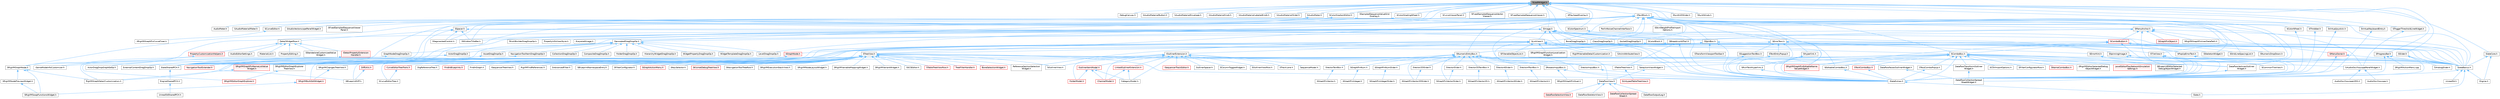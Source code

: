 digraph "SLeafWidget.h"
{
 // INTERACTIVE_SVG=YES
 // LATEX_PDF_SIZE
  bgcolor="transparent";
  edge [fontname=Helvetica,fontsize=10,labelfontname=Helvetica,labelfontsize=10];
  node [fontname=Helvetica,fontsize=10,shape=box,height=0.2,width=0.4];
  Node1 [id="Node000001",label="SLeafWidget.h",height=0.2,width=0.4,color="gray40", fillcolor="grey60", style="filled", fontcolor="black",tooltip=" "];
  Node1 -> Node2 [id="edge1_Node000001_Node000002",dir="back",color="steelblue1",style="solid",tooltip=" "];
  Node2 [id="Node000002",label="DebugCanvas.h",height=0.2,width=0.4,color="grey40", fillcolor="white", style="filled",URL="$df/d5a/DebugCanvas_8h.html",tooltip=" "];
  Node1 -> Node3 [id="edge2_Node000001_Node000003",dir="back",color="steelblue1",style="solid",tooltip=" "];
  Node3 [id="Node000003",label="SAudioMaterialButton.h",height=0.2,width=0.4,color="grey40", fillcolor="white", style="filled",URL="$d5/df6/SAudioMaterialButton_8h.html",tooltip=" "];
  Node1 -> Node4 [id="edge3_Node000001_Node000004",dir="back",color="steelblue1",style="solid",tooltip=" "];
  Node4 [id="Node000004",label="SAudioMaterialEnvelope.h",height=0.2,width=0.4,color="grey40", fillcolor="white", style="filled",URL="$d5/d2b/SAudioMaterialEnvelope_8h.html",tooltip=" "];
  Node1 -> Node5 [id="edge4_Node000001_Node000005",dir="back",color="steelblue1",style="solid",tooltip=" "];
  Node5 [id="Node000005",label="SAudioMaterialKnob.h",height=0.2,width=0.4,color="grey40", fillcolor="white", style="filled",URL="$d5/d68/SAudioMaterialKnob_8h.html",tooltip=" "];
  Node1 -> Node6 [id="edge5_Node000001_Node000006",dir="back",color="steelblue1",style="solid",tooltip=" "];
  Node6 [id="Node000006",label="SAudioMaterialLabeledKnob.h",height=0.2,width=0.4,color="grey40", fillcolor="white", style="filled",URL="$de/d2d/SAudioMaterialLabeledKnob_8h.html",tooltip=" "];
  Node1 -> Node7 [id="edge6_Node000001_Node000007",dir="back",color="steelblue1",style="solid",tooltip=" "];
  Node7 [id="Node000007",label="SAudioMaterialSlider.h",height=0.2,width=0.4,color="grey40", fillcolor="white", style="filled",URL="$d1/d37/SAudioMaterialSlider_8h.html",tooltip=" "];
  Node1 -> Node8 [id="edge7_Node000001_Node000008",dir="back",color="steelblue1",style="solid",tooltip=" "];
  Node8 [id="Node000008",label="SAudioMeter.h",height=0.2,width=0.4,color="grey40", fillcolor="white", style="filled",URL="$d5/d48/SAudioMeter_8h.html",tooltip=" "];
  Node8 -> Node9 [id="edge8_Node000008_Node000009",dir="back",color="steelblue1",style="solid",tooltip=" "];
  Node9 [id="Node000009",label="AudioMeter.h",height=0.2,width=0.4,color="grey40", fillcolor="white", style="filled",URL="$de/db0/AudioMeter_8h.html",tooltip=" "];
  Node8 -> Node10 [id="edge9_Node000008_Node000010",dir="back",color="steelblue1",style="solid",tooltip=" "];
  Node10 [id="Node000010",label="SAudioMaterialMeter.h",height=0.2,width=0.4,color="grey40", fillcolor="white", style="filled",URL="$d9/da6/SAudioMaterialMeter_8h.html",tooltip=" "];
  Node1 -> Node11 [id="edge10_Node000001_Node000011",dir="back",color="steelblue1",style="solid",tooltip=" "];
  Node11 [id="Node000011",label="SColorBlock.h",height=0.2,width=0.4,color="grey40", fillcolor="white", style="filled",URL="$da/d3e/SColorBlock_8h.html",tooltip=" "];
  Node11 -> Node12 [id="edge11_Node000011_Node000012",dir="back",color="steelblue1",style="solid",tooltip=" "];
  Node12 [id="Node000012",label="RigVMGraphDetailCustomization.h",height=0.2,width=0.4,color="grey40", fillcolor="white", style="filled",URL="$da/d8c/RigVMGraphDetailCustomization_8h.html",tooltip=" "];
  Node11 -> Node13 [id="edge12_Node000011_Node000013",dir="back",color="steelblue1",style="solid",tooltip=" "];
  Node13 [id="Node000013",label="SNumericEntryBox.h",height=0.2,width=0.4,color="grey40", fillcolor="white", style="filled",URL="$d8/d1a/SNumericEntryBox_8h.html",tooltip=" "];
  Node13 -> Node14 [id="edge13_Node000013_Node000014",dir="back",color="steelblue1",style="solid",tooltip=" "];
  Node14 [id="Node000014",label="SGraphPinNum.h",height=0.2,width=0.4,color="grey40", fillcolor="white", style="filled",URL="$d7/da4/SGraphPinNum_8h.html",tooltip=" "];
  Node14 -> Node15 [id="edge14_Node000014_Node000015",dir="back",color="steelblue1",style="solid",tooltip=" "];
  Node15 [id="Node000015",label="SGraphPinInteger.h",height=0.2,width=0.4,color="grey40", fillcolor="white", style="filled",URL="$df/d54/SGraphPinInteger_8h.html",tooltip=" "];
  Node13 -> Node16 [id="edge15_Node000013_Node000016",dir="back",color="steelblue1",style="solid",tooltip=" "];
  Node16 [id="Node000016",label="SGraphPinNumSlider.h",height=0.2,width=0.4,color="grey40", fillcolor="white", style="filled",URL="$d5/d00/SGraphPinNumSlider_8h.html",tooltip=" "];
  Node16 -> Node17 [id="edge16_Node000016_Node000017",dir="back",color="steelblue1",style="solid",tooltip=" "];
  Node17 [id="Node000017",label="SGraphPinIntegerSlider.h",height=0.2,width=0.4,color="grey40", fillcolor="white", style="filled",URL="$da/d60/SGraphPinIntegerSlider_8h.html",tooltip=" "];
  Node13 -> Node18 [id="edge17_Node000013_Node000018",dir="back",color="steelblue1",style="solid",tooltip=" "];
  Node18 [id="Node000018",label="SGraphPinVector2DSlider.h",height=0.2,width=0.4,color="grey40", fillcolor="white", style="filled",URL="$d7/d05/SGraphPinVector2DSlider_8h.html",tooltip=" "];
  Node13 -> Node19 [id="edge18_Node000013_Node000019",dir="back",color="steelblue1",style="solid",tooltip=" "];
  Node19 [id="Node000019",label="SGraphPinVectorSlider.h",height=0.2,width=0.4,color="grey40", fillcolor="white", style="filled",URL="$dc/d38/SGraphPinVectorSlider_8h.html",tooltip=" "];
  Node13 -> Node20 [id="edge19_Node000013_Node000020",dir="back",color="steelblue1",style="solid",tooltip=" "];
  Node20 [id="Node000020",label="SRotatorInputBox.h",height=0.2,width=0.4,color="grey40", fillcolor="white", style="filled",URL="$de/dd2/SRotatorInputBox_8h.html",tooltip=" "];
  Node20 -> Node21 [id="edge20_Node000020_Node000021",dir="back",color="steelblue1",style="solid",tooltip=" "];
  Node21 [id="Node000021",label="SRigVMGraphPinQuat.h",height=0.2,width=0.4,color="grey40", fillcolor="white", style="filled",URL="$de/dda/SRigVMGraphPinQuat_8h.html",tooltip=" "];
  Node20 -> Node22 [id="edge21_Node000020_Node000022",dir="back",color="steelblue1",style="solid",tooltip=" "];
  Node22 [id="Node000022",label="SlateExtras.h",height=0.2,width=0.4,color="grey40", fillcolor="white", style="filled",URL="$d8/dec/SlateExtras_8h.html",tooltip=" "];
  Node22 -> Node23 [id="edge22_Node000022_Node000023",dir="back",color="steelblue1",style="solid",tooltip=" "];
  Node23 [id="Node000023",label="Slate.h",height=0.2,width=0.4,color="grey40", fillcolor="white", style="filled",URL="$d2/dc0/Slate_8h.html",tooltip=" "];
  Node13 -> Node24 [id="edge23_Node000013_Node000024",dir="back",color="steelblue1",style="solid",tooltip=" "];
  Node24 [id="Node000024",label="SVector2DSlider.h",height=0.2,width=0.4,color="grey40", fillcolor="white", style="filled",URL="$de/d67/SVector2DSlider_8h.html",tooltip=" "];
  Node24 -> Node18 [id="edge24_Node000024_Node000018",dir="back",color="steelblue1",style="solid",tooltip=" "];
  Node13 -> Node25 [id="edge25_Node000013_Node000025",dir="back",color="steelblue1",style="solid",tooltip=" "];
  Node25 [id="Node000025",label="SVector2DTextBox.h",height=0.2,width=0.4,color="grey40", fillcolor="white", style="filled",URL="$d6/d71/SVector2DTextBox_8h.html",tooltip=" "];
  Node25 -> Node26 [id="edge26_Node000025_Node000026",dir="back",color="steelblue1",style="solid",tooltip=" "];
  Node26 [id="Node000026",label="SGraphPinVector2D.h",height=0.2,width=0.4,color="grey40", fillcolor="white", style="filled",URL="$d7/d67/SGraphPinVector2D_8h.html",tooltip=" "];
  Node13 -> Node27 [id="edge27_Node000013_Node000027",dir="back",color="steelblue1",style="solid",tooltip=" "];
  Node27 [id="Node000027",label="SVector4Slider.h",height=0.2,width=0.4,color="grey40", fillcolor="white", style="filled",URL="$d4/dec/SVector4Slider_8h.html",tooltip=" "];
  Node27 -> Node28 [id="edge28_Node000027_Node000028",dir="back",color="steelblue1",style="solid",tooltip=" "];
  Node28 [id="Node000028",label="SGraphPinVector4Slider.h",height=0.2,width=0.4,color="grey40", fillcolor="white", style="filled",URL="$d9/db8/SGraphPinVector4Slider_8h.html",tooltip=" "];
  Node13 -> Node29 [id="edge29_Node000013_Node000029",dir="back",color="steelblue1",style="solid",tooltip=" "];
  Node29 [id="Node000029",label="SVector4TextBox.h",height=0.2,width=0.4,color="grey40", fillcolor="white", style="filled",URL="$dd/da4/SVector4TextBox_8h.html",tooltip=" "];
  Node29 -> Node30 [id="edge30_Node000029_Node000030",dir="back",color="steelblue1",style="solid",tooltip=" "];
  Node30 [id="Node000030",label="SGraphPinVector4.h",height=0.2,width=0.4,color="grey40", fillcolor="white", style="filled",URL="$d4/d94/SGraphPinVector4_8h.html",tooltip=" "];
  Node13 -> Node31 [id="edge31_Node000013_Node000031",dir="back",color="steelblue1",style="solid",tooltip=" "];
  Node31 [id="Node000031",label="SVectorInputBox.h",height=0.2,width=0.4,color="grey40", fillcolor="white", style="filled",URL="$df/d44/SVectorInputBox_8h.html",tooltip=" "];
  Node31 -> Node22 [id="edge32_Node000031_Node000022",dir="back",color="steelblue1",style="solid",tooltip=" "];
  Node13 -> Node32 [id="edge33_Node000013_Node000032",dir="back",color="steelblue1",style="solid",tooltip=" "];
  Node32 [id="Node000032",label="SVectorSlider.h",height=0.2,width=0.4,color="grey40", fillcolor="white", style="filled",URL="$d2/db5/SVectorSlider_8h.html",tooltip=" "];
  Node32 -> Node19 [id="edge34_Node000032_Node000019",dir="back",color="steelblue1",style="solid",tooltip=" "];
  Node13 -> Node33 [id="edge35_Node000013_Node000033",dir="back",color="steelblue1",style="solid",tooltip=" "];
  Node33 [id="Node000033",label="SVectorTextBox.h",height=0.2,width=0.4,color="grey40", fillcolor="white", style="filled",URL="$df/db8/SVectorTextBox_8h.html",tooltip=" "];
  Node33 -> Node34 [id="edge36_Node000033_Node000034",dir="back",color="steelblue1",style="solid",tooltip=" "];
  Node34 [id="Node000034",label="SGraphPinVector.h",height=0.2,width=0.4,color="grey40", fillcolor="white", style="filled",URL="$d8/de7/SGraphPinVector_8h.html",tooltip=" "];
  Node13 -> Node22 [id="edge37_Node000013_Node000022",dir="back",color="steelblue1",style="solid",tooltip=" "];
  Node11 -> Node35 [id="edge38_Node000011_Node000035",dir="back",color="steelblue1",style="solid",tooltip=" "];
  Node35 [id="Node000035",label="SlateBasics.h",height=0.2,width=0.4,color="grey40", fillcolor="white", style="filled",URL="$da/d2f/SlateBasics_8h.html",tooltip=" "];
  Node35 -> Node36 [id="edge39_Node000035_Node000036",dir="back",color="steelblue1",style="solid",tooltip=" "];
  Node36 [id="Node000036",label="Engine.h",height=0.2,width=0.4,color="grey40", fillcolor="white", style="filled",URL="$d1/d34/Public_2Engine_8h.html",tooltip=" "];
  Node35 -> Node23 [id="edge40_Node000035_Node000023",dir="back",color="steelblue1",style="solid",tooltip=" "];
  Node35 -> Node22 [id="edge41_Node000035_Node000022",dir="back",color="steelblue1",style="solid",tooltip=" "];
  Node35 -> Node37 [id="edge42_Node000035_Node000037",dir="back",color="steelblue1",style="solid",tooltip=" "];
  Node37 [id="Node000037",label="UnrealEd.h",height=0.2,width=0.4,color="grey40", fillcolor="white", style="filled",URL="$d2/d5f/UnrealEd_8h.html",tooltip=" "];
  Node11 -> Node22 [id="edge43_Node000011_Node000022",dir="back",color="steelblue1",style="solid",tooltip=" "];
  Node1 -> Node38 [id="edge44_Node000001_Node000038",dir="back",color="steelblue1",style="solid",tooltip=" "];
  Node38 [id="Node000038",label="SColorGradientEditor.h",height=0.2,width=0.4,color="grey40", fillcolor="white", style="filled",URL="$d3/d99/SColorGradientEditor_8h.html",tooltip=" "];
  Node38 -> Node39 [id="edge45_Node000038_Node000039",dir="back",color="steelblue1",style="solid",tooltip=" "];
  Node39 [id="Node000039",label="SCurveEditor.h",height=0.2,width=0.4,color="grey40", fillcolor="white", style="filled",URL="$db/d9a/SCurveEditor_8h.html",tooltip=" "];
  Node39 -> Node40 [id="edge46_Node000039_Node000040",dir="back",color="steelblue1",style="solid",tooltip=" "];
  Node40 [id="Node000040",label="SRigVMGraphPinCurveFloat.h",height=0.2,width=0.4,color="grey40", fillcolor="white", style="filled",URL="$d3/d13/SRigVMGraphPinCurveFloat_8h.html",tooltip=" "];
  Node1 -> Node41 [id="edge47_Node000001_Node000041",dir="back",color="steelblue1",style="solid",tooltip=" "];
  Node41 [id="Node000041",label="SColorGradingWheel.h",height=0.2,width=0.4,color="grey40", fillcolor="white", style="filled",URL="$da/d87/SColorGradingWheel_8h.html",tooltip=" "];
  Node1 -> Node42 [id="edge48_Node000001_Node000042",dir="back",color="steelblue1",style="solid",tooltip=" "];
  Node42 [id="Node000042",label="SColorSpectrum.h",height=0.2,width=0.4,color="grey40", fillcolor="white", style="filled",URL="$d7/db4/SColorSpectrum_8h.html",tooltip=" "];
  Node42 -> Node22 [id="edge49_Node000042_Node000022",dir="back",color="steelblue1",style="solid",tooltip=" "];
  Node1 -> Node43 [id="edge50_Node000001_Node000043",dir="back",color="steelblue1",style="solid",tooltip=" "];
  Node43 [id="Node000043",label="SColorWheel.h",height=0.2,width=0.4,color="grey40", fillcolor="white", style="filled",URL="$df/de7/SColorWheel_8h.html",tooltip=" "];
  Node43 -> Node22 [id="edge51_Node000043_Node000022",dir="back",color="steelblue1",style="solid",tooltip=" "];
  Node1 -> Node44 [id="edge52_Node000001_Node000044",dir="back",color="steelblue1",style="solid",tooltip=" "];
  Node44 [id="Node000044",label="SCurveViewerPanel.h",height=0.2,width=0.4,color="grey40", fillcolor="white", style="filled",URL="$de/d3b/SCurveViewerPanel_8h.html",tooltip=" "];
  Node1 -> Node45 [id="edge53_Node000001_Node000045",dir="back",color="steelblue1",style="solid",tooltip=" "];
  Node45 [id="Node000045",label="SFixedSampledSequenceVector\lViewer.h",height=0.2,width=0.4,color="grey40", fillcolor="white", style="filled",URL="$db/df9/SFixedSampledSequenceVectorViewer_8h.html",tooltip=" "];
  Node1 -> Node46 [id="edge54_Node000001_Node000046",dir="back",color="steelblue1",style="solid",tooltip=" "];
  Node46 [id="Node000046",label="SFixedSampledSequenceViewer.h",height=0.2,width=0.4,color="grey40", fillcolor="white", style="filled",URL="$dd/d77/SFixedSampledSequenceViewer_8h.html",tooltip=" "];
  Node1 -> Node47 [id="edge55_Node000001_Node000047",dir="back",color="steelblue1",style="solid",tooltip=" "];
  Node47 [id="Node000047",label="SImage.h",height=0.2,width=0.4,color="grey40", fillcolor="white", style="filled",URL="$d9/dbd/SImage_8h.html",tooltip=" "];
  Node47 -> Node48 [id="edge56_Node000047_Node000048",dir="back",color="steelblue1",style="solid",tooltip=" "];
  Node48 [id="Node000048",label="BoneDragDropOp.h",height=0.2,width=0.4,color="grey40", fillcolor="white", style="filled",URL="$d9/dba/BoneDragDropOp_8h.html",tooltip=" "];
  Node47 -> Node49 [id="edge57_Node000047_Node000049",dir="back",color="steelblue1",style="solid",tooltip=" "];
  Node49 [id="Node000049",label="BrushBuilderDragDropOp.h",height=0.2,width=0.4,color="grey40", fillcolor="white", style="filled",URL="$d9/d56/BrushBuilderDragDropOp_8h.html",tooltip=" "];
  Node47 -> Node50 [id="edge58_Node000047_Node000050",dir="back",color="steelblue1",style="solid",tooltip=" "];
  Node50 [id="Node000050",label="ClassDragDropOp.h",height=0.2,width=0.4,color="grey40", fillcolor="white", style="filled",URL="$d5/d37/ClassDragDropOp_8h.html",tooltip=" "];
  Node47 -> Node51 [id="edge59_Node000047_Node000051",dir="back",color="steelblue1",style="solid",tooltip=" "];
  Node51 [id="Node000051",label="DecoratedDragDropOp.h",height=0.2,width=0.4,color="grey40", fillcolor="white", style="filled",URL="$d6/d6a/DecoratedDragDropOp_8h.html",tooltip=" "];
  Node51 -> Node52 [id="edge60_Node000051_Node000052",dir="back",color="steelblue1",style="solid",tooltip=" "];
  Node52 [id="Node000052",label="ActorDragDropOp.h",height=0.2,width=0.4,color="grey40", fillcolor="white", style="filled",URL="$dd/d1a/ActorDragDropOp_8h.html",tooltip=" "];
  Node52 -> Node53 [id="edge61_Node000052_Node000053",dir="back",color="steelblue1",style="solid",tooltip=" "];
  Node53 [id="Node000053",label="ActorDragDropGraphEdOp.h",height=0.2,width=0.4,color="grey40", fillcolor="white", style="filled",URL="$d0/d9b/ActorDragDropGraphEdOp_8h.html",tooltip=" "];
  Node51 -> Node54 [id="edge62_Node000051_Node000054",dir="back",color="steelblue1",style="solid",tooltip=" "];
  Node54 [id="Node000054",label="AssetDragDropOp.h",height=0.2,width=0.4,color="grey40", fillcolor="white", style="filled",URL="$df/dda/AssetDragDropOp_8h.html",tooltip=" "];
  Node54 -> Node55 [id="edge63_Node000054_Node000055",dir="back",color="steelblue1",style="solid",tooltip=" "];
  Node55 [id="Node000055",label="ExternalContentDragDropOp.h",height=0.2,width=0.4,color="grey40", fillcolor="white", style="filled",URL="$d8/de9/ExternalContentDragDropOp_8h.html",tooltip=" "];
  Node51 -> Node56 [id="edge64_Node000051_Node000056",dir="back",color="steelblue1",style="solid",tooltip=" "];
  Node56 [id="Node000056",label="CollectionDragDropOp.h",height=0.2,width=0.4,color="grey40", fillcolor="white", style="filled",URL="$d6/d23/CollectionDragDropOp_8h.html",tooltip=" "];
  Node51 -> Node57 [id="edge65_Node000051_Node000057",dir="back",color="steelblue1",style="solid",tooltip=" "];
  Node57 [id="Node000057",label="CompositeDragDropOp.h",height=0.2,width=0.4,color="grey40", fillcolor="white", style="filled",URL="$dd/d84/CompositeDragDropOp_8h.html",tooltip=" "];
  Node51 -> Node58 [id="edge66_Node000051_Node000058",dir="back",color="steelblue1",style="solid",tooltip=" "];
  Node58 [id="Node000058",label="FolderDragDropOp.h",height=0.2,width=0.4,color="grey40", fillcolor="white", style="filled",URL="$d9/d22/FolderDragDropOp_8h.html",tooltip=" "];
  Node51 -> Node59 [id="edge67_Node000051_Node000059",dir="back",color="steelblue1",style="solid",tooltip=" "];
  Node59 [id="Node000059",label="GraphNodeDragDropOp.h",height=0.2,width=0.4,color="grey40", fillcolor="white", style="filled",URL="$d3/dbf/GraphNodeDragDropOp_8h.html",tooltip=" "];
  Node59 -> Node60 [id="edge68_Node000059_Node000060",dir="back",color="steelblue1",style="solid",tooltip=" "];
  Node60 [id="Node000060",label="SRigVMEditorGraphExplorer.h",height=0.2,width=0.4,color="red", fillcolor="#FFF0F0", style="filled",URL="$db/d11/SRigVMEditorGraphExplorer_8h.html",tooltip=" "];
  Node51 -> Node65 [id="edge69_Node000051_Node000065",dir="back",color="steelblue1",style="solid",tooltip=" "];
  Node65 [id="Node000065",label="HierarchyWidgetDragDropOp.h",height=0.2,width=0.4,color="grey40", fillcolor="white", style="filled",URL="$dd/dee/HierarchyWidgetDragDropOp_8h.html",tooltip=" "];
  Node51 -> Node66 [id="edge70_Node000051_Node000066",dir="back",color="steelblue1",style="solid",tooltip=" "];
  Node66 [id="Node000066",label="LevelDragDropOp.h",height=0.2,width=0.4,color="grey40", fillcolor="white", style="filled",URL="$dc/da5/LevelDragDropOp_8h.html",tooltip=" "];
  Node51 -> Node67 [id="edge71_Node000051_Node000067",dir="back",color="steelblue1",style="solid",tooltip=" "];
  Node67 [id="Node000067",label="NavigationToolItemDragDropOp.h",height=0.2,width=0.4,color="grey40", fillcolor="white", style="filled",URL="$d5/ddf/NavigationToolItemDragDropOp_8h.html",tooltip=" "];
  Node67 -> Node68 [id="edge72_Node000067_Node000068",dir="back",color="steelblue1",style="solid",tooltip=" "];
  Node68 [id="Node000068",label="NavigationToolExtender.h",height=0.2,width=0.4,color="red", fillcolor="#FFF0F0", style="filled",URL="$d6/dbe/NavigationToolExtender_8h.html",tooltip=" "];
  Node51 -> Node70 [id="edge73_Node000051_Node000070",dir="back",color="steelblue1",style="solid",tooltip=" "];
  Node70 [id="Node000070",label="WidgetPropertyDragDropOp.h",height=0.2,width=0.4,color="grey40", fillcolor="white", style="filled",URL="$dc/d6e/WidgetPropertyDragDropOp_8h.html",tooltip=" "];
  Node51 -> Node71 [id="edge74_Node000051_Node000071",dir="back",color="steelblue1",style="solid",tooltip=" "];
  Node71 [id="Node000071",label="WidgetTemplateDragDropOp.h",height=0.2,width=0.4,color="grey40", fillcolor="white", style="filled",URL="$dc/d8f/WidgetTemplateDragDropOp_8h.html",tooltip=" "];
  Node47 -> Node72 [id="edge75_Node000047_Node000072",dir="back",color="steelblue1",style="solid",tooltip=" "];
  Node72 [id="Node000072",label="PropertyInfoViewStyle.h",height=0.2,width=0.4,color="grey40", fillcolor="white", style="filled",URL="$d0/da8/PropertyInfoViewStyle_8h.html",tooltip=" "];
  Node47 -> Node73 [id="edge76_Node000047_Node000073",dir="back",color="steelblue1",style="solid",tooltip=" "];
  Node73 [id="Node000073",label="SBreadcrumbTrail.h",height=0.2,width=0.4,color="grey40", fillcolor="white", style="filled",URL="$d4/de2/SBreadcrumbTrail_8h.html",tooltip=" "];
  Node73 -> Node74 [id="edge77_Node000073_Node000074",dir="back",color="steelblue1",style="solid",tooltip=" "];
  Node74 [id="Node000074",label="STableTreeView.h",height=0.2,width=0.4,color="grey40", fillcolor="white", style="filled",URL="$dd/d46/STableTreeView_8h.html",tooltip=" "];
  Node74 -> Node75 [id="edge78_Node000074_Node000075",dir="back",color="steelblue1",style="solid",tooltip=" "];
  Node75 [id="Node000075",label="SUntypedTableTreeView.h",height=0.2,width=0.4,color="red", fillcolor="#FFF0F0", style="filled",URL="$da/dc1/SUntypedTableTreeView_8h.html",tooltip=" "];
  Node73 -> Node22 [id="edge79_Node000073_Node000022",dir="back",color="steelblue1",style="solid",tooltip=" "];
  Node47 -> Node77 [id="edge80_Node000047_Node000077",dir="back",color="steelblue1",style="solid",tooltip=" "];
  Node77 [id="Node000077",label="SEditableComboBox.h",height=0.2,width=0.4,color="grey40", fillcolor="white", style="filled",URL="$d0/d8c/SEditableComboBox_8h.html",tooltip=" "];
  Node77 -> Node22 [id="edge81_Node000077_Node000022",dir="back",color="steelblue1",style="solid",tooltip=" "];
  Node47 -> Node78 [id="edge82_Node000047_Node000078",dir="back",color="steelblue1",style="solid",tooltip=" "];
  Node78 [id="Node000078",label="SLayeredImage.h",height=0.2,width=0.4,color="grey40", fillcolor="white", style="filled",URL="$de/d15/SLayeredImage_8h.html",tooltip=" "];
  Node47 -> Node79 [id="edge83_Node000047_Node000079",dir="back",color="steelblue1",style="solid",tooltip=" "];
  Node79 [id="Node000079",label="SListView.h",height=0.2,width=0.4,color="grey40", fillcolor="white", style="filled",URL="$db/db5/SListView_8h.html",tooltip=" "];
  Node79 -> Node80 [id="edge84_Node000079_Node000080",dir="back",color="steelblue1",style="solid",tooltip=" "];
  Node80 [id="Node000080",label="DataflowView.h",height=0.2,width=0.4,color="grey40", fillcolor="white", style="filled",URL="$d4/d2e/DataflowView_8h.html",tooltip=" "];
  Node80 -> Node81 [id="edge85_Node000080_Node000081",dir="back",color="steelblue1",style="solid",tooltip=" "];
  Node81 [id="Node000081",label="DataflowCollectionSpread\lSheet.h",height=0.2,width=0.4,color="red", fillcolor="#FFF0F0", style="filled",URL="$da/da7/DataflowCollectionSpreadSheet_8h.html",tooltip=" "];
  Node80 -> Node83 [id="edge86_Node000080_Node000083",dir="back",color="steelblue1",style="solid",tooltip=" "];
  Node83 [id="Node000083",label="DataflowOutputLog.h",height=0.2,width=0.4,color="grey40", fillcolor="white", style="filled",URL="$df/d1e/DataflowOutputLog_8h.html",tooltip=" "];
  Node80 -> Node84 [id="edge87_Node000080_Node000084",dir="back",color="steelblue1",style="solid",tooltip=" "];
  Node84 [id="Node000084",label="DataflowSelectionView.h",height=0.2,width=0.4,color="red", fillcolor="#FFF0F0", style="filled",URL="$d6/d34/DataflowSelectionView_8h.html",tooltip=" "];
  Node80 -> Node85 [id="edge88_Node000080_Node000085",dir="back",color="steelblue1",style="solid",tooltip=" "];
  Node85 [id="Node000085",label="DataflowSkeletonView.h",height=0.2,width=0.4,color="grey40", fillcolor="white", style="filled",URL="$d7/df7/DataflowSkeletonView_8h.html",tooltip=" "];
  Node79 -> Node86 [id="edge89_Node000079_Node000086",dir="back",color="steelblue1",style="solid",tooltip=" "];
  Node86 [id="Node000086",label="IOutlinerExtension.h",height=0.2,width=0.4,color="grey40", fillcolor="white", style="filled",URL="$db/d1a/IOutlinerExtension_8h.html",tooltip=" "];
  Node86 -> Node87 [id="edge90_Node000086_Node000087",dir="back",color="steelblue1",style="solid",tooltip=" "];
  Node87 [id="Node000087",label="CategoryModel.h",height=0.2,width=0.4,color="grey40", fillcolor="white", style="filled",URL="$db/dfe/CategoryModel_8h.html",tooltip=" "];
  Node86 -> Node88 [id="edge91_Node000086_Node000088",dir="back",color="steelblue1",style="solid",tooltip=" "];
  Node88 [id="Node000088",label="ChannelModel.h",height=0.2,width=0.4,color="red", fillcolor="#FFF0F0", style="filled",URL="$de/d30/ChannelModel_8h.html",tooltip=" "];
  Node86 -> Node90 [id="edge92_Node000086_Node000090",dir="back",color="steelblue1",style="solid",tooltip=" "];
  Node90 [id="Node000090",label="FolderModel.h",height=0.2,width=0.4,color="red", fillcolor="#FFF0F0", style="filled",URL="$d4/d1d/FolderModel_8h.html",tooltip=" "];
  Node86 -> Node92 [id="edge93_Node000086_Node000092",dir="back",color="steelblue1",style="solid",tooltip=" "];
  Node92 [id="Node000092",label="ISequencerTrackEditor.h",height=0.2,width=0.4,color="red", fillcolor="#FFF0F0", style="filled",URL="$df/dca/ISequencerTrackEditor_8h.html",tooltip=" "];
  Node86 -> Node123 [id="edge94_Node000086_Node000123",dir="back",color="steelblue1",style="solid",tooltip=" "];
  Node123 [id="Node000123",label="LinkedOutlinerExtension.h",height=0.2,width=0.4,color="red", fillcolor="#FFF0F0", style="filled",URL="$da/d0f/LinkedOutlinerExtension_8h.html",tooltip=" "];
  Node123 -> Node87 [id="edge95_Node000123_Node000087",dir="back",color="steelblue1",style="solid",tooltip=" "];
  Node123 -> Node88 [id="edge96_Node000123_Node000088",dir="back",color="steelblue1",style="solid",tooltip=" "];
  Node86 -> Node137 [id="edge97_Node000086_Node000137",dir="back",color="steelblue1",style="solid",tooltip=" "];
  Node137 [id="Node000137",label="OutlinerItemModel.h",height=0.2,width=0.4,color="red", fillcolor="#FFF0F0", style="filled",URL="$da/dbf/OutlinerItemModel_8h.html",tooltip=" "];
  Node137 -> Node87 [id="edge98_Node000137_Node000087",dir="back",color="steelblue1",style="solid",tooltip=" "];
  Node137 -> Node88 [id="edge99_Node000137_Node000088",dir="back",color="steelblue1",style="solid",tooltip=" "];
  Node137 -> Node90 [id="edge100_Node000137_Node000090",dir="back",color="steelblue1",style="solid",tooltip=" "];
  Node86 -> Node139 [id="edge101_Node000086_Node000139",dir="back",color="steelblue1",style="solid",tooltip=" "];
  Node139 [id="Node000139",label="OutlinerSpacer.h",height=0.2,width=0.4,color="grey40", fillcolor="white", style="filled",URL="$dd/d3e/OutlinerSpacer_8h.html",tooltip=" "];
  Node86 -> Node140 [id="edge102_Node000086_Node000140",dir="back",color="steelblue1",style="solid",tooltip=" "];
  Node140 [id="Node000140",label="SColumnToggleWidget.h",height=0.2,width=0.4,color="grey40", fillcolor="white", style="filled",URL="$de/d8d/SColumnToggleWidget_8h.html",tooltip=" "];
  Node86 -> Node141 [id="edge103_Node000086_Node000141",dir="back",color="steelblue1",style="solid",tooltip=" "];
  Node141 [id="Node000141",label="SOutlinerView.h",height=0.2,width=0.4,color="grey40", fillcolor="white", style="filled",URL="$d5/de1/SOutlinerView_8h.html",tooltip=" "];
  Node86 -> Node142 [id="edge104_Node000086_Node000142",dir="back",color="steelblue1",style="solid",tooltip=" "];
  Node142 [id="Node000142",label="SOutlinerViewRow.h",height=0.2,width=0.4,color="grey40", fillcolor="white", style="filled",URL="$db/de3/SOutlinerViewRow_8h.html",tooltip=" "];
  Node86 -> Node143 [id="edge105_Node000086_Node000143",dir="back",color="steelblue1",style="solid",tooltip=" "];
  Node143 [id="Node000143",label="STrackLane.h",height=0.2,width=0.4,color="grey40", fillcolor="white", style="filled",URL="$d2/d8f/STrackLane_8h.html",tooltip=" "];
  Node86 -> Node144 [id="edge106_Node000086_Node000144",dir="back",color="steelblue1",style="solid",tooltip=" "];
  Node144 [id="Node000144",label="SequenceModel.h",height=0.2,width=0.4,color="grey40", fillcolor="white", style="filled",URL="$d4/d28/SequenceModel_8h.html",tooltip=" "];
  Node79 -> Node145 [id="edge107_Node000079_Node000145",dir="back",color="steelblue1",style="solid",tooltip=" "];
  Node145 [id="Node000145",label="ReferenceSectionSelection\lWidget.h",height=0.2,width=0.4,color="grey40", fillcolor="white", style="filled",URL="$db/d75/ReferenceSectionSelectionWidget_8h.html",tooltip=" "];
  Node79 -> Node146 [id="edge108_Node000079_Node000146",dir="back",color="steelblue1",style="solid",tooltip=" "];
  Node146 [id="Node000146",label="RigVMVariableDetailCustomization.h",height=0.2,width=0.4,color="grey40", fillcolor="white", style="filled",URL="$d3/d24/RigVMVariableDetailCustomization_8h.html",tooltip=" "];
  Node79 -> Node147 [id="edge109_Node000079_Node000147",dir="back",color="steelblue1",style="solid",tooltip=" "];
  Node147 [id="Node000147",label="SAnimAttributeView.h",height=0.2,width=0.4,color="grey40", fillcolor="white", style="filled",URL="$df/d42/SAnimAttributeView_8h.html",tooltip=" "];
  Node79 -> Node148 [id="edge110_Node000079_Node000148",dir="back",color="steelblue1",style="solid",tooltip=" "];
  Node148 [id="Node000148",label="SBlueprintDiff.h",height=0.2,width=0.4,color="grey40", fillcolor="white", style="filled",URL="$de/d6d/SBlueprintDiff_8h.html",tooltip=" "];
  Node79 -> Node149 [id="edge111_Node000079_Node000149",dir="back",color="steelblue1",style="solid",tooltip=" "];
  Node149 [id="Node000149",label="SComboBox.h",height=0.2,width=0.4,color="grey40", fillcolor="white", style="filled",URL="$d2/dd5/SComboBox_8h.html",tooltip=" "];
  Node149 -> Node150 [id="edge112_Node000149_Node000150",dir="back",color="steelblue1",style="solid",tooltip=" "];
  Node150 [id="Node000150",label="DataflowTransformOutliner\lWidget.h",height=0.2,width=0.4,color="grey40", fillcolor="white", style="filled",URL="$d8/df9/DataflowTransformOutlinerWidget_8h.html",tooltip=" "];
  Node150 -> Node151 [id="edge113_Node000150_Node000151",dir="back",color="steelblue1",style="solid",tooltip=" "];
  Node151 [id="Node000151",label="DataflowCollectionSpread\lSheetWidget.h",height=0.2,width=0.4,color="grey40", fillcolor="white", style="filled",URL="$da/da3/DataflowCollectionSpreadSheetWidget_8h.html",tooltip=" "];
  Node149 -> Node152 [id="edge114_Node000149_Node000152",dir="back",color="steelblue1",style="solid",tooltip=" "];
  Node152 [id="Node000152",label="DataflowVerticesOutliner\lWidget.h",height=0.2,width=0.4,color="grey40", fillcolor="white", style="filled",URL="$dd/deb/DataflowVerticesOutlinerWidget_8h.html",tooltip=" "];
  Node152 -> Node151 [id="edge115_Node000152_Node000151",dir="back",color="steelblue1",style="solid",tooltip=" "];
  Node149 -> Node153 [id="edge116_Node000149_Node000153",dir="back",color="steelblue1",style="solid",tooltip=" "];
  Node153 [id="Node000153",label="LevelEditorPlayNetworkEmulation\lSettings.h",height=0.2,width=0.4,color="red", fillcolor="#FFF0F0", style="filled",URL="$d4/d35/LevelEditorPlayNetworkEmulationSettings_8h.html",tooltip=" "];
  Node149 -> Node157 [id="edge117_Node000149_Node000157",dir="back",color="steelblue1",style="solid",tooltip=" "];
  Node157 [id="Node000157",label="SAudioOscilloscopePanelWidget.h",height=0.2,width=0.4,color="grey40", fillcolor="white", style="filled",URL="$db/d7e/SAudioOscilloscopePanelWidget_8h.html",tooltip=" "];
  Node157 -> Node158 [id="edge118_Node000157_Node000158",dir="back",color="steelblue1",style="solid",tooltip=" "];
  Node158 [id="Node000158",label="AudioOscilloscope.h",height=0.2,width=0.4,color="grey40", fillcolor="white", style="filled",URL="$d5/d81/AudioOscilloscope_8h.html",tooltip=" "];
  Node157 -> Node159 [id="edge119_Node000157_Node000159",dir="back",color="steelblue1",style="solid",tooltip=" "];
  Node159 [id="Node000159",label="AudioOscilloscopeUMG.h",height=0.2,width=0.4,color="grey40", fillcolor="white", style="filled",URL="$df/de7/AudioOscilloscopeUMG_8h.html",tooltip=" "];
  Node149 -> Node160 [id="edge120_Node000149_Node000160",dir="back",color="steelblue1",style="solid",tooltip=" "];
  Node160 [id="Node000160",label="SBlueprintEditorSelected\lDebugObjectWidget.h",height=0.2,width=0.4,color="grey40", fillcolor="white", style="filled",URL="$de/d6c/SBlueprintEditorSelectedDebugObjectWidget_8h.html",tooltip=" "];
  Node149 -> Node161 [id="edge121_Node000149_Node000161",dir="back",color="steelblue1",style="solid",tooltip=" "];
  Node161 [id="Node000161",label="SCSVImportOptions.h",height=0.2,width=0.4,color="grey40", fillcolor="white", style="filled",URL="$d7/dfe/SCSVImportOptions_8h.html",tooltip=" "];
  Node149 -> Node77 [id="edge122_Node000149_Node000077",dir="back",color="steelblue1",style="solid",tooltip=" "];
  Node149 -> Node162 [id="edge123_Node000149_Node000162",dir="back",color="steelblue1",style="solid",tooltip=" "];
  Node162 [id="Node000162",label="SFilterConfiguratorRow.h",height=0.2,width=0.4,color="grey40", fillcolor="white", style="filled",URL="$d2/d18/SFilterConfiguratorRow_8h.html",tooltip=" "];
  Node149 -> Node163 [id="edge124_Node000149_Node000163",dir="back",color="steelblue1",style="solid",tooltip=" "];
  Node163 [id="Node000163",label="SNameComboBox.h",height=0.2,width=0.4,color="red", fillcolor="#FFF0F0", style="filled",URL="$d8/d4b/SNameComboBox_8h.html",tooltip=" "];
  Node149 -> Node64 [id="edge125_Node000149_Node000064",dir="back",color="steelblue1",style="solid",tooltip=" "];
  Node64 [id="Node000064",label="SRigVMEditorSelectedDebug\lObjectWidget.h",height=0.2,width=0.4,color="grey40", fillcolor="white", style="filled",URL="$d9/dcd/SRigVMEditorSelectedDebugObjectWidget_8h.html",tooltip=" "];
  Node149 -> Node166 [id="edge126_Node000149_Node000166",dir="back",color="steelblue1",style="solid",tooltip=" "];
  Node166 [id="Node000166",label="SRigVMGraphPinEditableName\lValueWidget.h",height=0.2,width=0.4,color="red", fillcolor="#FFF0F0", style="filled",URL="$da/d0c/SRigVMGraphPinEditableNameValueWidget_8h.html",tooltip=" "];
  Node149 -> Node169 [id="edge127_Node000149_Node000169",dir="back",color="steelblue1",style="solid",tooltip=" "];
  Node169 [id="Node000169",label="SRigVMGraphPinNameListValue\lWidget.h",height=0.2,width=0.4,color="red", fillcolor="#FFF0F0", style="filled",URL="$dc/dac/SRigVMGraphPinNameListValueWidget_8h.html",tooltip=" "];
  Node169 -> Node12 [id="edge128_Node000169_Node000012",dir="back",color="steelblue1",style="solid",tooltip=" "];
  Node149 -> Node74 [id="edge129_Node000149_Node000074",dir="back",color="steelblue1",style="solid",tooltip=" "];
  Node149 -> Node172 [id="edge130_Node000149_Node000172",dir="back",color="steelblue1",style="solid",tooltip=" "];
  Node172 [id="Node000172",label="STextComboBox.h",height=0.2,width=0.4,color="red", fillcolor="#FFF0F0", style="filled",URL="$d6/d14/STextComboBox_8h.html",tooltip=" "];
  Node172 -> Node22 [id="edge131_Node000172_Node000022",dir="back",color="steelblue1",style="solid",tooltip=" "];
  Node149 -> Node174 [id="edge132_Node000149_Node000174",dir="back",color="steelblue1",style="solid",tooltip=" "];
  Node174 [id="Node000174",label="STextComboPopup.h",height=0.2,width=0.4,color="grey40", fillcolor="white", style="filled",URL="$d1/d76/STextComboPopup_8h.html",tooltip=" "];
  Node174 -> Node22 [id="edge133_Node000174_Node000022",dir="back",color="steelblue1",style="solid",tooltip=" "];
  Node149 -> Node175 [id="edge134_Node000149_Node000175",dir="back",color="steelblue1",style="solid",tooltip=" "];
  Node175 [id="Node000175",label="SelectionViewWidget.h",height=0.2,width=0.4,color="grey40", fillcolor="white", style="filled",URL="$dc/db5/SelectionViewWidget_8h.html",tooltip=" "];
  Node175 -> Node80 [id="edge135_Node000175_Node000080",dir="back",color="steelblue1",style="solid",tooltip=" "];
  Node149 -> Node35 [id="edge136_Node000149_Node000035",dir="back",color="steelblue1",style="solid",tooltip=" "];
  Node149 -> Node22 [id="edge137_Node000149_Node000022",dir="back",color="steelblue1",style="solid",tooltip=" "];
  Node149 -> Node176 [id="edge138_Node000149_Node000176",dir="back",color="steelblue1",style="solid",tooltip=" "];
  Node176 [id="Node000176",label="SlateSharedPCH.h",height=0.2,width=0.4,color="grey40", fillcolor="white", style="filled",URL="$d1/dfc/SlateSharedPCH_8h.html",tooltip=" "];
  Node176 -> Node177 [id="edge139_Node000176_Node000177",dir="back",color="steelblue1",style="solid",tooltip=" "];
  Node177 [id="Node000177",label="EngineSharedPCH.h",height=0.2,width=0.4,color="grey40", fillcolor="white", style="filled",URL="$dc/dbb/EngineSharedPCH_8h.html",tooltip=" "];
  Node177 -> Node156 [id="edge140_Node000177_Node000156",dir="back",color="steelblue1",style="solid",tooltip=" "];
  Node156 [id="Node000156",label="UnrealEdSharedPCH.h",height=0.2,width=0.4,color="grey40", fillcolor="white", style="filled",URL="$d1/de6/UnrealEdSharedPCH_8h.html",tooltip=" "];
  Node79 -> Node178 [id="edge141_Node000079_Node000178",dir="back",color="steelblue1",style="solid",tooltip=" "];
  Node178 [id="Node000178",label="SFilterableObjectList.h",height=0.2,width=0.4,color="grey40", fillcolor="white", style="filled",URL="$dc/de4/SFilterableObjectList_8h.html",tooltip=" "];
  Node79 -> Node179 [id="edge142_Node000079_Node000179",dir="back",color="steelblue1",style="solid",tooltip=" "];
  Node179 [id="Node000179",label="SRigVMGraphFunctionLocalization\lWidget.h",height=0.2,width=0.4,color="grey40", fillcolor="white", style="filled",URL="$dd/d59/SRigVMGraphFunctionLocalizationWidget_8h.html",tooltip=" "];
  Node79 -> Node166 [id="edge143_Node000079_Node000166",dir="back",color="steelblue1",style="solid",tooltip=" "];
  Node79 -> Node169 [id="edge144_Node000079_Node000169",dir="back",color="steelblue1",style="solid",tooltip=" "];
  Node79 -> Node180 [id="edge145_Node000079_Node000180",dir="back",color="steelblue1",style="solid",tooltip=" "];
  Node180 [id="Node000180",label="SSkeletonWidget.h",height=0.2,width=0.4,color="grey40", fillcolor="white", style="filled",URL="$dd/da7/SSkeletonWidget_8h.html",tooltip=" "];
  Node79 -> Node181 [id="edge146_Node000079_Node000181",dir="back",color="steelblue1",style="solid",tooltip=" "];
  Node181 [id="Node000181",label="STileView.h",height=0.2,width=0.4,color="grey40", fillcolor="white", style="filled",URL="$da/dd5/STileView_8h.html",tooltip=" "];
  Node181 -> Node182 [id="edge147_Node000181_Node000182",dir="back",color="steelblue1",style="solid",tooltip=" "];
  Node182 [id="Node000182",label="SCommonTileView.h",height=0.2,width=0.4,color="grey40", fillcolor="white", style="filled",URL="$de/d0c/SCommonTileView_8h.html",tooltip=" "];
  Node181 -> Node35 [id="edge148_Node000181_Node000035",dir="back",color="steelblue1",style="solid",tooltip=" "];
  Node181 -> Node22 [id="edge149_Node000181_Node000022",dir="back",color="steelblue1",style="solid",tooltip=" "];
  Node79 -> Node183 [id="edge150_Node000079_Node000183",dir="back",color="steelblue1",style="solid",tooltip=" "];
  Node183 [id="Node000183",label="STreeView.h",height=0.2,width=0.4,color="grey40", fillcolor="white", style="filled",URL="$de/dea/STreeView_8h.html",tooltip=" "];
  Node183 -> Node184 [id="edge151_Node000183_Node000184",dir="back",color="steelblue1",style="solid",tooltip=" "];
  Node184 [id="Node000184",label="BoneSelectionWidget.h",height=0.2,width=0.4,color="red", fillcolor="#FFF0F0", style="filled",URL="$d4/dd3/BoneSelectionWidget_8h.html",tooltip=" "];
  Node183 -> Node186 [id="edge152_Node000183_Node000186",dir="back",color="steelblue1",style="solid",tooltip=" "];
  Node186 [id="Node000186",label="CurveEditorTreeTraits.h",height=0.2,width=0.4,color="red", fillcolor="#FFF0F0", style="filled",URL="$d4/d4a/CurveEditorTreeTraits_8h.html",tooltip=" "];
  Node186 -> Node187 [id="edge153_Node000186_Node000187",dir="back",color="steelblue1",style="solid",tooltip=" "];
  Node187 [id="Node000187",label="SCurveEditorTree.h",height=0.2,width=0.4,color="grey40", fillcolor="white", style="filled",URL="$da/da4/SCurveEditorTree_8h.html",tooltip=" "];
  Node183 -> Node190 [id="edge154_Node000183_Node000190",dir="back",color="steelblue1",style="solid",tooltip=" "];
  Node190 [id="Node000190",label="DataflowFacesOutlinerWidget.h",height=0.2,width=0.4,color="grey40", fillcolor="white", style="filled",URL="$d1/d1c/DataflowFacesOutlinerWidget_8h.html",tooltip=" "];
  Node190 -> Node151 [id="edge155_Node000190_Node000151",dir="back",color="steelblue1",style="solid",tooltip=" "];
  Node183 -> Node150 [id="edge156_Node000183_Node000150",dir="back",color="steelblue1",style="solid",tooltip=" "];
  Node183 -> Node152 [id="edge157_Node000183_Node000152",dir="back",color="steelblue1",style="solid",tooltip=" "];
  Node183 -> Node191 [id="edge158_Node000183_Node000191",dir="back",color="steelblue1",style="solid",tooltip=" "];
  Node191 [id="Node000191",label="DiffUtils.h",height=0.2,width=0.4,color="red", fillcolor="#FFF0F0", style="filled",URL="$d4/d91/DiffUtils_8h.html",tooltip=" "];
  Node191 -> Node148 [id="edge159_Node000191_Node000148",dir="back",color="steelblue1",style="solid",tooltip=" "];
  Node183 -> Node198 [id="edge160_Node000183_Node000198",dir="back",color="steelblue1",style="solid",tooltip=" "];
  Node198 [id="Node000198",label="DlgReferenceTree.h",height=0.2,width=0.4,color="grey40", fillcolor="white", style="filled",URL="$db/dd3/DlgReferenceTree_8h.html",tooltip=" "];
  Node183 -> Node199 [id="edge161_Node000183_Node000199",dir="back",color="steelblue1",style="solid",tooltip=" "];
  Node199 [id="Node000199",label="FindInBlueprints.h",height=0.2,width=0.4,color="red", fillcolor="#FFF0F0", style="filled",URL="$d0/d27/FindInBlueprints_8h.html",tooltip=" "];
  Node183 -> Node214 [id="edge162_Node000183_Node000214",dir="back",color="steelblue1",style="solid",tooltip=" "];
  Node214 [id="Node000214",label="FindInGraph.h",height=0.2,width=0.4,color="grey40", fillcolor="white", style="filled",URL="$de/d36/FindInGraph_8h.html",tooltip=" "];
  Node183 -> Node215 [id="edge163_Node000183_Node000215",dir="back",color="steelblue1",style="solid",tooltip=" "];
  Node215 [id="Node000215",label="ISequencerTreeView.h",height=0.2,width=0.4,color="grey40", fillcolor="white", style="filled",URL="$df/db6/ISequencerTreeView_8h.html",tooltip=" "];
  Node183 -> Node145 [id="edge164_Node000183_Node000145",dir="back",color="steelblue1",style="solid",tooltip=" "];
  Node183 -> Node216 [id="edge165_Node000183_Node000216",dir="back",color="steelblue1",style="solid",tooltip=" "];
  Node216 [id="Node000216",label="RigVMFindReferences.h",height=0.2,width=0.4,color="grey40", fillcolor="white", style="filled",URL="$df/da2/RigVMFindReferences_8h.html",tooltip=" "];
  Node183 -> Node217 [id="edge166_Node000183_Node000217",dir="back",color="steelblue1",style="solid",tooltip=" "];
  Node217 [id="Node000217",label="SAdvancedFilter.h",height=0.2,width=0.4,color="grey40", fillcolor="white", style="filled",URL="$d1/d68/SAdvancedFilter_8h.html",tooltip=" "];
  Node183 -> Node148 [id="edge167_Node000183_Node000148",dir="back",color="steelblue1",style="solid",tooltip=" "];
  Node183 -> Node218 [id="edge168_Node000183_Node000218",dir="back",color="steelblue1",style="solid",tooltip=" "];
  Node218 [id="Node000218",label="SBlueprintNamespaceEntry.h",height=0.2,width=0.4,color="grey40", fillcolor="white", style="filled",URL="$d4/d22/SBlueprintNamespaceEntry_8h.html",tooltip=" "];
  Node183 -> Node187 [id="edge169_Node000183_Node000187",dir="back",color="steelblue1",style="solid",tooltip=" "];
  Node183 -> Node219 [id="edge170_Node000183_Node000219",dir="back",color="steelblue1",style="solid",tooltip=" "];
  Node219 [id="Node000219",label="SFilterConfigurator.h",height=0.2,width=0.4,color="grey40", fillcolor="white", style="filled",URL="$d8/d8e/SFilterConfigurator_8h.html",tooltip=" "];
  Node183 -> Node220 [id="edge171_Node000183_Node000220",dir="back",color="steelblue1",style="solid",tooltip=" "];
  Node220 [id="Node000220",label="SGraphActionMenu.h",height=0.2,width=0.4,color="red", fillcolor="#FFF0F0", style="filled",URL="$d0/d9a/SGraphActionMenu_8h.html",tooltip=" "];
  Node183 -> Node226 [id="edge172_Node000183_Node000226",dir="back",color="steelblue1",style="solid",tooltip=" "];
  Node226 [id="Node000226",label="SKeySelector.h",height=0.2,width=0.4,color="grey40", fillcolor="white", style="filled",URL="$de/d62/SKeySelector_8h.html",tooltip=" "];
  Node183 -> Node227 [id="edge173_Node000183_Node000227",dir="back",color="steelblue1",style="solid",tooltip=" "];
  Node227 [id="Node000227",label="SKismetDebugTreeView.h",height=0.2,width=0.4,color="red", fillcolor="#FFF0F0", style="filled",URL="$dc/df5/SKismetDebugTreeView_8h.html",tooltip=" "];
  Node183 -> Node229 [id="edge174_Node000183_Node000229",dir="back",color="steelblue1",style="solid",tooltip=" "];
  Node229 [id="Node000229",label="SNavigationToolTreeRow.h",height=0.2,width=0.4,color="grey40", fillcolor="white", style="filled",URL="$de/d20/SNavigationToolTreeRow_8h.html",tooltip=" "];
  Node183 -> Node141 [id="edge175_Node000183_Node000141",dir="back",color="steelblue1",style="solid",tooltip=" "];
  Node183 -> Node230 [id="edge176_Node000183_Node000230",dir="back",color="steelblue1",style="solid",tooltip=" "];
  Node230 [id="Node000230",label="SRigVMBulkEditWidget.h",height=0.2,width=0.4,color="red", fillcolor="#FFF0F0", style="filled",URL="$d7/dab/SRigVMBulkEditWidget_8h.html",tooltip=" "];
  Node230 -> Node233 [id="edge177_Node000230_Node000233",dir="back",color="steelblue1",style="solid",tooltip=" "];
  Node233 [id="Node000233",label="SRigVMSwapFunctionsWidget.h",height=0.2,width=0.4,color="grey40", fillcolor="white", style="filled",URL="$d0/da2/SRigVMSwapFunctionsWidget_8h.html",tooltip=" "];
  Node183 -> Node234 [id="edge178_Node000183_Node000234",dir="back",color="steelblue1",style="solid",tooltip=" "];
  Node234 [id="Node000234",label="SRigVMChangesTreeView.h",height=0.2,width=0.4,color="grey40", fillcolor="white", style="filled",URL="$dd/d83/SRigVMChangesTreeView_8h.html",tooltip=" "];
  Node234 -> Node230 [id="edge179_Node000234_Node000230",dir="back",color="steelblue1",style="solid",tooltip=" "];
  Node183 -> Node224 [id="edge180_Node000183_Node000224",dir="back",color="steelblue1",style="solid",tooltip=" "];
  Node224 [id="Node000224",label="SRigVMEditorGraphExplorer\lTreeView.h",height=0.2,width=0.4,color="grey40", fillcolor="white", style="filled",URL="$d8/d43/SRigVMEditorGraphExplorerTreeView_8h.html",tooltip=" "];
  Node224 -> Node60 [id="edge181_Node000224_Node000060",dir="back",color="steelblue1",style="solid",tooltip=" "];
  Node183 -> Node235 [id="edge182_Node000183_Node000235",dir="back",color="steelblue1",style="solid",tooltip=" "];
  Node235 [id="Node000235",label="SRigVMExecutionStackView.h",height=0.2,width=0.4,color="grey40", fillcolor="white", style="filled",URL="$d9/d2b/SRigVMExecutionStackView_8h.html",tooltip=" "];
  Node183 -> Node236 [id="edge183_Node000183_Node000236",dir="back",color="steelblue1",style="solid",tooltip=" "];
  Node236 [id="Node000236",label="SRigVMNodeLayoutWidget.h",height=0.2,width=0.4,color="grey40", fillcolor="white", style="filled",URL="$dc/da9/SRigVMNodeLayoutWidget_8h.html",tooltip=" "];
  Node183 -> Node237 [id="edge184_Node000183_Node000237",dir="back",color="steelblue1",style="solid",tooltip=" "];
  Node237 [id="Node000237",label="SRigVMVariableMappingWidget.h",height=0.2,width=0.4,color="grey40", fillcolor="white", style="filled",URL="$d0/ddc/SRigVMVariableMappingWidget_8h.html",tooltip=" "];
  Node183 -> Node238 [id="edge185_Node000183_Node000238",dir="back",color="steelblue1",style="solid",tooltip=" "];
  Node238 [id="Node000238",label="SRigVMVariantWidget.h",height=0.2,width=0.4,color="grey40", fillcolor="white", style="filled",URL="$d5/d61/SRigVMVariantWidget_8h.html",tooltip=" "];
  Node183 -> Node208 [id="edge186_Node000183_Node000208",dir="back",color="steelblue1",style="solid",tooltip=" "];
  Node208 [id="Node000208",label="SSCSEditor.h",height=0.2,width=0.4,color="grey40", fillcolor="white", style="filled",URL="$d0/d2e/SSCSEditor_8h.html",tooltip=" "];
  Node183 -> Node74 [id="edge187_Node000183_Node000074",dir="back",color="steelblue1",style="solid",tooltip=" "];
  Node183 -> Node239 [id="edge188_Node000183_Node000239",dir="back",color="steelblue1",style="solid",tooltip=" "];
  Node239 [id="Node000239",label="STableTreeViewRow.h",height=0.2,width=0.4,color="red", fillcolor="#FFF0F0", style="filled",URL="$d9/dcd/STableTreeViewRow_8h.html",tooltip=" "];
  Node183 -> Node35 [id="edge189_Node000183_Node000035",dir="back",color="steelblue1",style="solid",tooltip=" "];
  Node183 -> Node22 [id="edge190_Node000183_Node000022",dir="back",color="steelblue1",style="solid",tooltip=" "];
  Node183 -> Node176 [id="edge191_Node000183_Node000176",dir="back",color="steelblue1",style="solid",tooltip=" "];
  Node183 -> Node241 [id="edge192_Node000183_Node000241",dir="back",color="steelblue1",style="solid",tooltip=" "];
  Node241 [id="Node000241",label="TreeFilterHandler.h",height=0.2,width=0.4,color="red", fillcolor="#FFF0F0", style="filled",URL="$db/df8/TreeFilterHandler_8h.html",tooltip=" "];
  Node79 -> Node35 [id="edge193_Node000079_Node000035",dir="back",color="steelblue1",style="solid",tooltip=" "];
  Node79 -> Node22 [id="edge194_Node000079_Node000022",dir="back",color="steelblue1",style="solid",tooltip=" "];
  Node79 -> Node176 [id="edge195_Node000079_Node000176",dir="back",color="steelblue1",style="solid",tooltip=" "];
  Node47 -> Node243 [id="edge196_Node000047_Node000243",dir="back",color="steelblue1",style="solid",tooltip=" "];
  Node243 [id="Node000243",label="SRigVMGraphNode.h",height=0.2,width=0.4,color="grey40", fillcolor="white", style="filled",URL="$d0/d1e/SRigVMGraphNode_8h.html",tooltip=" "];
  Node243 -> Node12 [id="edge197_Node000243_Node000012",dir="back",color="steelblue1",style="solid",tooltip=" "];
  Node243 -> Node244 [id="edge198_Node000243_Node000244",dir="back",color="steelblue1",style="solid",tooltip=" "];
  Node244 [id="Node000244",label="SRigVMNodePreviewWidget.h",height=0.2,width=0.4,color="grey40", fillcolor="white", style="filled",URL="$d5/d72/SRigVMNodePreviewWidget_8h.html",tooltip=" "];
  Node244 -> Node233 [id="edge199_Node000244_Node000233",dir="back",color="steelblue1",style="solid",tooltip=" "];
  Node243 -> Node233 [id="edge200_Node000243_Node000233",dir="back",color="steelblue1",style="solid",tooltip=" "];
  Node47 -> Node245 [id="edge201_Node000047_Node000245",dir="back",color="steelblue1",style="solid",tooltip=" "];
  Node245 [id="Node000245",label="SSegmentedControl.h",height=0.2,width=0.4,color="grey40", fillcolor="white", style="filled",URL="$d3/d4f/SSegmentedControl_8h.html",tooltip=" "];
  Node47 -> Node246 [id="edge202_Node000047_Node000246",dir="back",color="steelblue1",style="solid",tooltip=" "];
  Node246 [id="Node000246",label="SSpinBox.h",height=0.2,width=0.4,color="grey40", fillcolor="white", style="filled",URL="$d5/da5/SSpinBox_8h.html",tooltip=" "];
  Node246 -> Node13 [id="edge203_Node000246_Node000013",dir="back",color="steelblue1",style="solid",tooltip=" "];
  Node246 -> Node247 [id="edge204_Node000246_Node000247",dir="back",color="steelblue1",style="solid",tooltip=" "];
  Node247 [id="Node000247",label="STransformViewportToolbar.h",height=0.2,width=0.4,color="grey40", fillcolor="white", style="filled",URL="$d8/da8/STransformViewportToolbar_8h.html",tooltip=" "];
  Node246 -> Node35 [id="edge205_Node000246_Node000035",dir="back",color="steelblue1",style="solid",tooltip=" "];
  Node246 -> Node22 [id="edge206_Node000246_Node000022",dir="back",color="steelblue1",style="solid",tooltip=" "];
  Node47 -> Node248 [id="edge207_Node000047_Node000248",dir="back",color="steelblue1",style="solid",tooltip=" "];
  Node248 [id="Node000248",label="SSpinningImage.h",height=0.2,width=0.4,color="grey40", fillcolor="white", style="filled",URL="$db/d01/SSpinningImage_8h.html",tooltip=" "];
  Node248 -> Node35 [id="edge208_Node000248_Node000035",dir="back",color="steelblue1",style="solid",tooltip=" "];
  Node248 -> Node22 [id="edge209_Node000248_Node000022",dir="back",color="steelblue1",style="solid",tooltip=" "];
  Node47 -> Node249 [id="edge210_Node000047_Node000249",dir="back",color="steelblue1",style="solid",tooltip=" "];
  Node249 [id="Node000249",label="SWindowTitleBar.h",height=0.2,width=0.4,color="grey40", fillcolor="white", style="filled",URL="$d0/dce/SWindowTitleBar_8h.html",tooltip=" "];
  Node47 -> Node35 [id="edge211_Node000047_Node000035",dir="back",color="steelblue1",style="solid",tooltip=" "];
  Node47 -> Node22 [id="edge212_Node000047_Node000022",dir="back",color="steelblue1",style="solid",tooltip=" "];
  Node47 -> Node176 [id="edge213_Node000047_Node000176",dir="back",color="steelblue1",style="solid",tooltip=" "];
  Node47 -> Node250 [id="edge214_Node000047_Node000250",dir="back",color="steelblue1",style="solid",tooltip=" "];
  Node250 [id="Node000250",label="SocketDragDropOp.h",height=0.2,width=0.4,color="grey40", fillcolor="white", style="filled",URL="$d2/d53/SocketDragDropOp_8h.html",tooltip=" "];
  Node1 -> Node251 [id="edge215_Node000001_Node000251",dir="back",color="steelblue1",style="solid",tooltip=" "];
  Node251 [id="Node000251",label="SPlayheadOverlay.h",height=0.2,width=0.4,color="grey40", fillcolor="white", style="filled",URL="$dd/de3/SPlayheadOverlay_8h.html",tooltip=" "];
  Node1 -> Node252 [id="edge216_Node000001_Node000252",dir="back",color="steelblue1",style="solid",tooltip=" "];
  Node252 [id="Node000252",label="SProgressBar.h",height=0.2,width=0.4,color="grey40", fillcolor="white", style="filled",URL="$d6/df9/SProgressBar_8h.html",tooltip=" "];
  Node252 -> Node63 [id="edge217_Node000252_Node000063",dir="back",color="steelblue1",style="solid",tooltip=" "];
  Node63 [id="Node000063",label="SRigVMActionMenu.cpp",height=0.2,width=0.4,color="grey40", fillcolor="white", style="filled",URL="$dc/d4c/SRigVMActionMenu_8cpp.html",tooltip=" "];
  Node252 -> Node35 [id="edge218_Node000252_Node000035",dir="back",color="steelblue1",style="solid",tooltip=" "];
  Node252 -> Node22 [id="edge219_Node000252_Node000022",dir="back",color="steelblue1",style="solid",tooltip=" "];
  Node1 -> Node253 [id="edge220_Node000001_Node000253",dir="back",color="steelblue1",style="solid",tooltip=" "];
  Node253 [id="Node000253",label="SSampledSequenceValueGrid\lOverlay.h",height=0.2,width=0.4,color="grey40", fillcolor="white", style="filled",URL="$dd/d4e/SSampledSequenceValueGridOverlay_8h.html",tooltip=" "];
  Node253 -> Node157 [id="edge221_Node000253_Node000157",dir="back",color="steelblue1",style="solid",tooltip=" "];
  Node253 -> Node254 [id="edge222_Node000253_Node000254",dir="back",color="steelblue1",style="solid",tooltip=" "];
  Node254 [id="Node000254",label="SAudioVectorscopePanelWidget.h",height=0.2,width=0.4,color="grey40", fillcolor="white", style="filled",URL="$d8/d68/SAudioVectorscopePanelWidget_8h.html",tooltip=" "];
  Node253 -> Node255 [id="edge223_Node000253_Node000255",dir="back",color="steelblue1",style="solid",tooltip=" "];
  Node255 [id="Node000255",label="SFixedSampledSequenceViewer\lPanel.h",height=0.2,width=0.4,color="grey40", fillcolor="white", style="filled",URL="$dc/d28/SFixedSampledSequenceViewerPanel_8h.html",tooltip=" "];
  Node1 -> Node256 [id="edge224_Node000001_Node000256",dir="back",color="steelblue1",style="solid",tooltip=" "];
  Node256 [id="Node000256",label="SSlider.h",height=0.2,width=0.4,color="grey40", fillcolor="white", style="filled",URL="$dd/d92/SSlider_8h.html",tooltip=" "];
  Node256 -> Node257 [id="edge225_Node000256_Node000257",dir="back",color="steelblue1",style="solid",tooltip=" "];
  Node257 [id="Node000257",label="SAnalogSlider.h",height=0.2,width=0.4,color="grey40", fillcolor="white", style="filled",URL="$d8/d7c/SAnalogSlider_8h.html",tooltip=" "];
  Node256 -> Node35 [id="edge226_Node000256_Node000035",dir="back",color="steelblue1",style="solid",tooltip=" "];
  Node256 -> Node22 [id="edge227_Node000256_Node000022",dir="back",color="steelblue1",style="solid",tooltip=" "];
  Node1 -> Node258 [id="edge228_Node000001_Node000258",dir="back",color="steelblue1",style="solid",tooltip=" "];
  Node258 [id="Node000258",label="SSpacer.h",height=0.2,width=0.4,color="grey40", fillcolor="white", style="filled",URL="$df/d67/SSpacer_8h.html",tooltip=" "];
  Node258 -> Node259 [id="edge229_Node000258_Node000259",dir="back",color="steelblue1",style="solid",tooltip=" "];
  Node259 [id="Node000259",label="DetailWidgetRow.h",height=0.2,width=0.4,color="grey40", fillcolor="white", style="filled",URL="$d4/d4d/DetailWidgetRow_8h.html",tooltip=" "];
  Node259 -> Node260 [id="edge230_Node000259_Node000260",dir="back",color="steelblue1",style="solid",tooltip=" "];
  Node260 [id="Node000260",label="AudioEditorSettings.h",height=0.2,width=0.4,color="grey40", fillcolor="white", style="filled",URL="$da/d86/AudioEditorSettings_8h.html",tooltip=" "];
  Node259 -> Node261 [id="edge231_Node000259_Node000261",dir="back",color="steelblue1",style="solid",tooltip=" "];
  Node261 [id="Node000261",label="IDetailPropertyExtension\lHandler.h",height=0.2,width=0.4,color="red", fillcolor="#FFF0F0", style="filled",URL="$d6/d81/IDetailPropertyExtensionHandler_8h.html",tooltip=" "];
  Node261 -> Node12 [id="edge232_Node000261_Node000012",dir="back",color="steelblue1",style="solid",tooltip=" "];
  Node259 -> Node263 [id="edge233_Node000259_Node000263",dir="back",color="steelblue1",style="solid",tooltip=" "];
  Node263 [id="Node000263",label="MaterialList.h",height=0.2,width=0.4,color="grey40", fillcolor="white", style="filled",URL="$df/d0c/MaterialList_8h.html",tooltip=" "];
  Node259 -> Node264 [id="edge234_Node000259_Node000264",dir="back",color="steelblue1",style="solid",tooltip=" "];
  Node264 [id="Node000264",label="PropertyCustomizationHelpers.h",height=0.2,width=0.4,color="red", fillcolor="#FFF0F0", style="filled",URL="$d7/dd0/PropertyCustomizationHelpers_8h.html",tooltip=" "];
  Node264 -> Node266 [id="edge235_Node000264_Node000266",dir="back",color="steelblue1",style="solid",tooltip=" "];
  Node266 [id="Node000266",label="GameModeInfoCustomizer.h",height=0.2,width=0.4,color="grey40", fillcolor="white", style="filled",URL="$d5/df3/GameModeInfoCustomizer_8h.html",tooltip=" "];
  Node259 -> Node268 [id="edge236_Node000259_Node000268",dir="back",color="steelblue1",style="solid",tooltip=" "];
  Node268 [id="Node000268",label="PropertyEditing.h",height=0.2,width=0.4,color="grey40", fillcolor="white", style="filled",URL="$d9/d30/PropertyEditing_8h.html",tooltip=" "];
  Node259 -> Node269 [id="edge237_Node000259_Node000269",dir="back",color="steelblue1",style="solid",tooltip=" "];
  Node269 [id="Node000269",label="SStandaloneCustomizedValue\lWidget.h",height=0.2,width=0.4,color="grey40", fillcolor="white", style="filled",URL="$d9/dd7/SStandaloneCustomizedValueWidget_8h.html",tooltip=" "];
  Node258 -> Node245 [id="edge238_Node000258_Node000245",dir="back",color="steelblue1",style="solid",tooltip=" "];
  Node258 -> Node249 [id="edge239_Node000258_Node000249",dir="back",color="steelblue1",style="solid",tooltip=" "];
  Node258 -> Node35 [id="edge240_Node000258_Node000035",dir="back",color="steelblue1",style="solid",tooltip=" "];
  Node258 -> Node22 [id="edge241_Node000258_Node000022",dir="back",color="steelblue1",style="solid",tooltip=" "];
  Node258 -> Node176 [id="edge242_Node000258_Node000176",dir="back",color="steelblue1",style="solid",tooltip=" "];
  Node1 -> Node270 [id="edge243_Node000001_Node000270",dir="back",color="steelblue1",style="solid",tooltip=" "];
  Node270 [id="Node000270",label="SSynth2DSlider.h",height=0.2,width=0.4,color="grey40", fillcolor="white", style="filled",URL="$d8/de3/SSynth2DSlider_8h.html",tooltip=" "];
  Node1 -> Node271 [id="edge244_Node000001_Node000271",dir="back",color="steelblue1",style="solid",tooltip=" "];
  Node271 [id="Node000271",label="SSynthKnob.h",height=0.2,width=0.4,color="grey40", fillcolor="white", style="filled",URL="$db/da7/SSynthKnob_8h.html",tooltip=" "];
  Node1 -> Node272 [id="edge245_Node000001_Node000272",dir="back",color="steelblue1",style="solid",tooltip=" "];
  Node272 [id="Node000272",label="STextBlock.h",height=0.2,width=0.4,color="grey40", fillcolor="white", style="filled",URL="$d6/d4f/STextBlock_8h.html",tooltip=" "];
  Node272 -> Node48 [id="edge246_Node000272_Node000048",dir="back",color="steelblue1",style="solid",tooltip=" "];
  Node272 -> Node50 [id="edge247_Node000272_Node000050",dir="back",color="steelblue1",style="solid",tooltip=" "];
  Node272 -> Node150 [id="edge248_Node000272_Node000150",dir="back",color="steelblue1",style="solid",tooltip=" "];
  Node272 -> Node152 [id="edge249_Node000272_Node000152",dir="back",color="steelblue1",style="solid",tooltip=" "];
  Node272 -> Node51 [id="edge250_Node000272_Node000051",dir="back",color="steelblue1",style="solid",tooltip=" "];
  Node272 -> Node266 [id="edge251_Node000272_Node000266",dir="back",color="steelblue1",style="solid",tooltip=" "];
  Node272 -> Node66 [id="edge252_Node000272_Node000066",dir="back",color="steelblue1",style="solid",tooltip=" "];
  Node272 -> Node273 [id="edge253_Node000272_Node000273",dir="back",color="steelblue1",style="solid",tooltip=" "];
  Node273 [id="Node000273",label="PerlinNoiseChannelInterface.h",height=0.2,width=0.4,color="grey40", fillcolor="white", style="filled",URL="$d5/dc1/PerlinNoiseChannelInterface_8h.html",tooltip=" "];
  Node272 -> Node149 [id="edge254_Node000272_Node000149",dir="back",color="steelblue1",style="solid",tooltip=" "];
  Node272 -> Node274 [id="edge255_Node000272_Node000274",dir="back",color="steelblue1",style="solid",tooltip=" "];
  Node274 [id="Node000274",label="SErrorText.h",height=0.2,width=0.4,color="grey40", fillcolor="white", style="filled",URL="$d7/d9a/SErrorText_8h.html",tooltip=" "];
  Node274 -> Node275 [id="edge256_Node000274_Node000275",dir="back",color="steelblue1",style="solid",tooltip=" "];
  Node275 [id="Node000275",label="SErrorHint.h",height=0.2,width=0.4,color="grey40", fillcolor="white", style="filled",URL="$d9/d4d/SErrorHint_8h.html",tooltip=" "];
  Node275 -> Node35 [id="edge257_Node000275_Node000035",dir="back",color="steelblue1",style="solid",tooltip=" "];
  Node275 -> Node22 [id="edge258_Node000275_Node000022",dir="back",color="steelblue1",style="solid",tooltip=" "];
  Node274 -> Node276 [id="edge259_Node000274_Node000276",dir="back",color="steelblue1",style="solid",tooltip=" "];
  Node276 [id="Node000276",label="SGraphNode.h",height=0.2,width=0.4,color="red", fillcolor="#FFF0F0", style="filled",URL="$d2/d30/SGraphNode_8h.html",tooltip=" "];
  Node276 -> Node243 [id="edge260_Node000276_Node000243",dir="back",color="steelblue1",style="solid",tooltip=" "];
  Node274 -> Node317 [id="edge261_Node000274_Node000317",dir="back",color="steelblue1",style="solid",tooltip=" "];
  Node317 [id="Node000317",label="SPopUpErrorText.h",height=0.2,width=0.4,color="grey40", fillcolor="white", style="filled",URL="$d7/d15/SPopUpErrorText_8h.html",tooltip=" "];
  Node317 -> Node35 [id="edge262_Node000317_Node000035",dir="back",color="steelblue1",style="solid",tooltip=" "];
  Node317 -> Node22 [id="edge263_Node000317_Node000022",dir="back",color="steelblue1",style="solid",tooltip=" "];
  Node274 -> Node318 [id="edge264_Node000274_Node000318",dir="back",color="steelblue1",style="solid",tooltip=" "];
  Node318 [id="Node000318",label="SSuggestionTextBox.h",height=0.2,width=0.4,color="grey40", fillcolor="white", style="filled",URL="$d1/df9/SSuggestionTextBox_8h.html",tooltip=" "];
  Node318 -> Node22 [id="edge265_Node000318_Node000022",dir="back",color="steelblue1",style="solid",tooltip=" "];
  Node274 -> Node319 [id="edge266_Node000274_Node000319",dir="back",color="steelblue1",style="solid",tooltip=" "];
  Node319 [id="Node000319",label="STextEntryPopup.h",height=0.2,width=0.4,color="grey40", fillcolor="white", style="filled",URL="$d6/d4f/STextEntryPopup_8h.html",tooltip=" "];
  Node319 -> Node22 [id="edge267_Node000319_Node000022",dir="back",color="steelblue1",style="solid",tooltip=" "];
  Node274 -> Node35 [id="edge268_Node000274_Node000035",dir="back",color="steelblue1",style="solid",tooltip=" "];
  Node274 -> Node22 [id="edge269_Node000274_Node000022",dir="back",color="steelblue1",style="solid",tooltip=" "];
  Node274 -> Node176 [id="edge270_Node000274_Node000176",dir="back",color="steelblue1",style="solid",tooltip=" "];
  Node272 -> Node320 [id="edge271_Node000272_Node000320",dir="back",color="steelblue1",style="solid",tooltip=" "];
  Node320 [id="Node000320",label="SGridLineSpacingList.h",height=0.2,width=0.4,color="grey40", fillcolor="white", style="filled",URL="$db/d48/SGridLineSpacingList_8h.html",tooltip=" "];
  Node272 -> Node321 [id="edge272_Node000272_Node000321",dir="back",color="steelblue1",style="solid",tooltip=" "];
  Node321 [id="Node000321",label="SHyperlink.h",height=0.2,width=0.4,color="grey40", fillcolor="white", style="filled",URL="$d3/d8c/SHyperlink_8h.html",tooltip=" "];
  Node321 -> Node322 [id="edge273_Node000321_Node000322",dir="back",color="steelblue1",style="solid",tooltip=" "];
  Node322 [id="Node000322",label="SRichTextHyperlink.h",height=0.2,width=0.4,color="grey40", fillcolor="white", style="filled",URL="$da/d06/SRichTextHyperlink_8h.html",tooltip=" "];
  Node322 -> Node22 [id="edge274_Node000322_Node000022",dir="back",color="steelblue1",style="solid",tooltip=" "];
  Node321 -> Node22 [id="edge275_Node000321_Node000022",dir="back",color="steelblue1",style="solid",tooltip=" "];
  Node272 -> Node79 [id="edge276_Node000272_Node000079",dir="back",color="steelblue1",style="solid",tooltip=" "];
  Node272 -> Node323 [id="edge277_Node000272_Node000323",dir="back",color="steelblue1",style="solid",tooltip=" "];
  Node323 [id="Node000323",label="SMenuAnchor.h",height=0.2,width=0.4,color="grey40", fillcolor="white", style="filled",URL="$d3/d52/SMenuAnchor_8h.html",tooltip=" "];
  Node323 -> Node73 [id="edge278_Node000323_Node000073",dir="back",color="steelblue1",style="solid",tooltip=" "];
  Node323 -> Node324 [id="edge279_Node000323_Node000324",dir="back",color="steelblue1",style="solid",tooltip=" "];
  Node324 [id="Node000324",label="SComboButton.h",height=0.2,width=0.4,color="red", fillcolor="#FFF0F0", style="filled",URL="$dc/d43/SComboButton_8h.html",tooltip=" "];
  Node324 -> Node149 [id="edge280_Node000324_Node000149",dir="back",color="steelblue1",style="solid",tooltip=" "];
  Node324 -> Node320 [id="edge281_Node000324_Node000320",dir="back",color="steelblue1",style="solid",tooltip=" "];
  Node324 -> Node329 [id="edge282_Node000324_Node000329",dir="back",color="steelblue1",style="solid",tooltip=" "];
  Node329 [id="Node000329",label="SNumericDropDown.h",height=0.2,width=0.4,color="grey40", fillcolor="white", style="filled",URL="$d3/d12/SNumericDropDown_8h.html",tooltip=" "];
  Node324 -> Node317 [id="edge283_Node000324_Node000317",dir="back",color="steelblue1",style="solid",tooltip=" "];
  Node324 -> Node166 [id="edge284_Node000324_Node000166",dir="back",color="steelblue1",style="solid",tooltip=" "];
  Node324 -> Node169 [id="edge285_Node000324_Node000169",dir="back",color="steelblue1",style="solid",tooltip=" "];
  Node324 -> Node35 [id="edge286_Node000324_Node000035",dir="back",color="steelblue1",style="solid",tooltip=" "];
  Node324 -> Node22 [id="edge287_Node000324_Node000022",dir="back",color="steelblue1",style="solid",tooltip=" "];
  Node324 -> Node176 [id="edge288_Node000324_Node000176",dir="back",color="steelblue1",style="solid",tooltip=" "];
  Node323 -> Node307 [id="edge289_Node000323_Node000307",dir="back",color="steelblue1",style="solid",tooltip=" "];
  Node307 [id="Node000307",label="SGraphPinObject.h",height=0.2,width=0.4,color="red", fillcolor="#FFF0F0", style="filled",URL="$da/dd6/SGraphPinObject_8h.html",tooltip=" "];
  Node323 -> Node330 [id="edge290_Node000323_Node000330",dir="back",color="steelblue1",style="solid",tooltip=" "];
  Node330 [id="Node000330",label="SMenuOwner.h",height=0.2,width=0.4,color="red", fillcolor="#FFF0F0", style="filled",URL="$d8/d11/SMenuOwner_8h.html",tooltip=" "];
  Node330 -> Node35 [id="edge291_Node000330_Node000035",dir="back",color="steelblue1",style="solid",tooltip=" "];
  Node330 -> Node22 [id="edge292_Node000330_Node000022",dir="back",color="steelblue1",style="solid",tooltip=" "];
  Node323 -> Node314 [id="edge293_Node000323_Node000314",dir="back",color="steelblue1",style="solid",tooltip=" "];
  Node314 [id="Node000314",label="SRigVMGraphPinUserDataPath.h",height=0.2,width=0.4,color="grey40", fillcolor="white", style="filled",URL="$d5/d31/SRigVMGraphPinUserDataPath_8h.html",tooltip=" "];
  Node323 -> Node35 [id="edge294_Node000323_Node000035",dir="back",color="steelblue1",style="solid",tooltip=" "];
  Node323 -> Node22 [id="edge295_Node000323_Node000022",dir="back",color="steelblue1",style="solid",tooltip=" "];
  Node323 -> Node176 [id="edge296_Node000323_Node000176",dir="back",color="steelblue1",style="solid",tooltip=" "];
  Node272 -> Node329 [id="edge297_Node000272_Node000329",dir="back",color="steelblue1",style="solid",tooltip=" "];
  Node272 -> Node13 [id="edge298_Node000272_Node000013",dir="back",color="steelblue1",style="solid",tooltip=" "];
  Node272 -> Node243 [id="edge299_Node000272_Node000243",dir="back",color="steelblue1",style="solid",tooltip=" "];
  Node272 -> Node245 [id="edge300_Node000272_Node000245",dir="back",color="steelblue1",style="solid",tooltip=" "];
  Node272 -> Node180 [id="edge301_Node000272_Node000180",dir="back",color="steelblue1",style="solid",tooltip=" "];
  Node272 -> Node352 [id="edge302_Node000272_Node000352",dir="back",color="steelblue1",style="solid",tooltip=" "];
  Node352 [id="Node000352",label="SSkinWeightProfileImport\lOptions.h",height=0.2,width=0.4,color="grey40", fillcolor="white", style="filled",URL="$d9/d21/SSkinWeightProfileImportOptions_8h.html",tooltip=" "];
  Node272 -> Node246 [id="edge303_Node000272_Node000246",dir="back",color="steelblue1",style="solid",tooltip=" "];
  Node272 -> Node181 [id="edge304_Node000272_Node000181",dir="back",color="steelblue1",style="solid",tooltip=" "];
  Node272 -> Node183 [id="edge305_Node000272_Node000183",dir="back",color="steelblue1",style="solid",tooltip=" "];
  Node272 -> Node249 [id="edge306_Node000272_Node000249",dir="back",color="steelblue1",style="solid",tooltip=" "];
  Node272 -> Node175 [id="edge307_Node000272_Node000175",dir="back",color="steelblue1",style="solid",tooltip=" "];
  Node272 -> Node35 [id="edge308_Node000272_Node000035",dir="back",color="steelblue1",style="solid",tooltip=" "];
  Node272 -> Node22 [id="edge309_Node000272_Node000022",dir="back",color="steelblue1",style="solid",tooltip=" "];
  Node272 -> Node176 [id="edge310_Node000272_Node000176",dir="back",color="steelblue1",style="solid",tooltip=" "];
  Node272 -> Node250 [id="edge311_Node000272_Node000250",dir="back",color="steelblue1",style="solid",tooltip=" "];
  Node1 -> Node353 [id="edge312_Node000001_Node000353",dir="back",color="steelblue1",style="solid",tooltip=" "];
  Node353 [id="Node000353",label="SThrobber.h",height=0.2,width=0.4,color="grey40", fillcolor="white", style="filled",URL="$d3/dec/SThrobber_8h.html",tooltip=" "];
  Node353 -> Node22 [id="edge313_Node000353_Node000022",dir="back",color="steelblue1",style="solid",tooltip=" "];
  Node1 -> Node354 [id="edge314_Node000001_Node000354",dir="back",color="steelblue1",style="solid",tooltip=" "];
  Node354 [id="Node000354",label="STriggerThresholdLineWidget.h",height=0.2,width=0.4,color="grey40", fillcolor="white", style="filled",URL="$da/d0d/STriggerThresholdLineWidget_8h.html",tooltip=" "];
  Node354 -> Node157 [id="edge315_Node000354_Node000157",dir="back",color="steelblue1",style="solid",tooltip=" "];
  Node1 -> Node355 [id="edge316_Node000001_Node000355",dir="back",color="steelblue1",style="solid",tooltip=" "];
  Node355 [id="Node000355",label="SVirtualJoystick.h",height=0.2,width=0.4,color="grey40", fillcolor="white", style="filled",URL="$d2/dda/SVirtualJoystick_8h.html",tooltip=" "];
  Node355 -> Node22 [id="edge317_Node000355_Node000022",dir="back",color="steelblue1",style="solid",tooltip=" "];
  Node1 -> Node356 [id="edge318_Node000001_Node000356",dir="back",color="steelblue1",style="solid",tooltip=" "];
  Node356 [id="Node000356",label="SVirtualKeyboardEntry.h",height=0.2,width=0.4,color="grey40", fillcolor="white", style="filled",URL="$d7/d4c/SVirtualKeyboardEntry_8h.html",tooltip=" "];
  Node356 -> Node22 [id="edge319_Node000356_Node000022",dir="back",color="steelblue1",style="solid",tooltip=" "];
  Node1 -> Node357 [id="edge320_Node000001_Node000357",dir="back",color="steelblue1",style="solid",tooltip=" "];
  Node357 [id="Node000357",label="SlateCore.h",height=0.2,width=0.4,color="grey40", fillcolor="white", style="filled",URL="$dc/d03/SlateCore_8h.html",tooltip=" "];
  Node357 -> Node36 [id="edge321_Node000357_Node000036",dir="back",color="steelblue1",style="solid",tooltip=" "];
  Node357 -> Node35 [id="edge322_Node000357_Node000035",dir="back",color="steelblue1",style="solid",tooltip=" "];
  Node1 -> Node176 [id="edge323_Node000001_Node000176",dir="back",color="steelblue1",style="solid",tooltip=" "];
}
